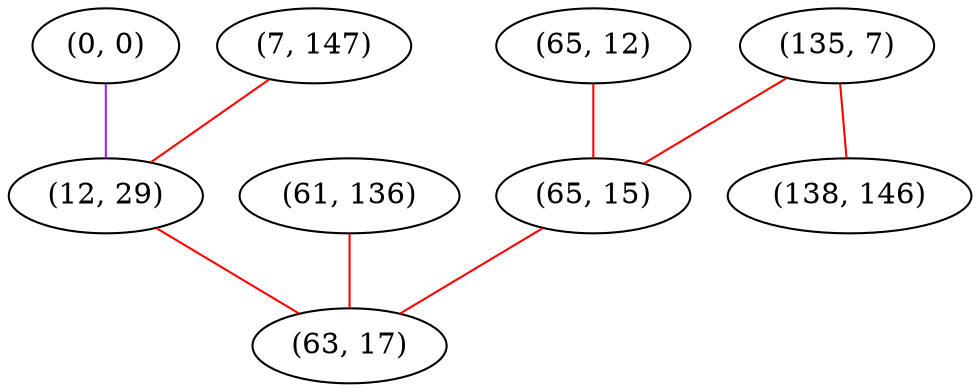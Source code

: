 graph "" {
"(0, 0)";
"(65, 12)";
"(61, 136)";
"(135, 7)";
"(65, 15)";
"(7, 147)";
"(12, 29)";
"(138, 146)";
"(63, 17)";
"(0, 0)" -- "(12, 29)"  [color=purple, key=0, weight=4];
"(65, 12)" -- "(65, 15)"  [color=red, key=0, weight=1];
"(61, 136)" -- "(63, 17)"  [color=red, key=0, weight=1];
"(135, 7)" -- "(138, 146)"  [color=red, key=0, weight=1];
"(135, 7)" -- "(65, 15)"  [color=red, key=0, weight=1];
"(65, 15)" -- "(63, 17)"  [color=red, key=0, weight=1];
"(7, 147)" -- "(12, 29)"  [color=red, key=0, weight=1];
"(12, 29)" -- "(63, 17)"  [color=red, key=0, weight=1];
}
